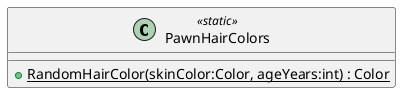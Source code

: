 @startuml
class PawnHairColors <<static>> {
    + {static} RandomHairColor(skinColor:Color, ageYears:int) : Color
}
@enduml
